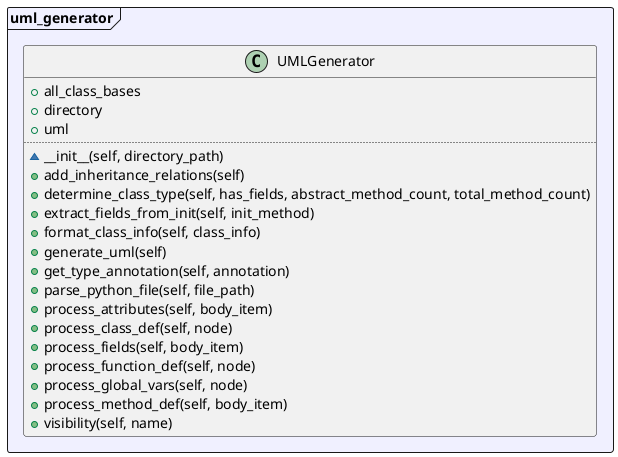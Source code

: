 @startuml

package "uml_generator" <<Frame>> #F0F0FF {
  class UMLGenerator {
    + all_class_bases
    + directory
    + uml
    ....
    ~ __init__(self, directory_path)
    + add_inheritance_relations(self)
    + determine_class_type(self, has_fields, abstract_method_count, total_method_count)
    + extract_fields_from_init(self, init_method)
    + format_class_info(self, class_info)
    + generate_uml(self)
    + get_type_annotation(self, annotation)
    + parse_python_file(self, file_path)
    + process_attributes(self, body_item)
    + process_class_def(self, node)
    + process_fields(self, body_item)
    + process_function_def(self, node)
    + process_global_vars(self, node)
    + process_method_def(self, body_item)
    + visibility(self, name)
  }
}
@enduml